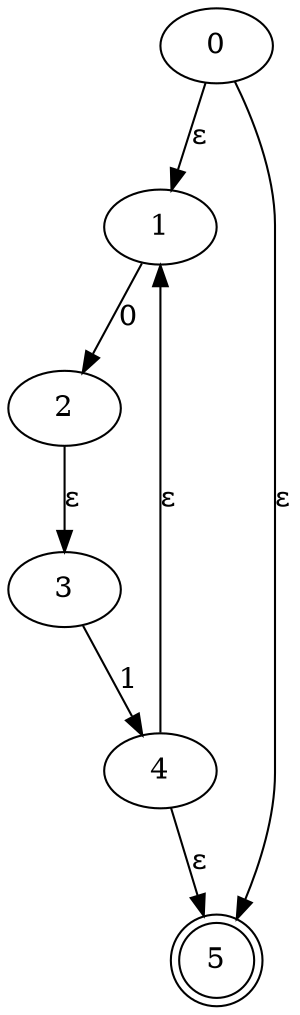 digraph Automata {
	0 [label=0]
	0 -> 1 [label="ε"]
	0 -> 5 [label="ε"]
	1 [label=1]
	1 -> 2 [label=0]
	2 [label=2]
	2 -> 3 [label="ε"]
	3 [label=3]
	3 -> 4 [label=1]
	4 [label=4]
	4 -> 1 [label="ε"]
	4 -> 5 [label="ε"]
	5 [label=5 shape=doublecircle]
}
